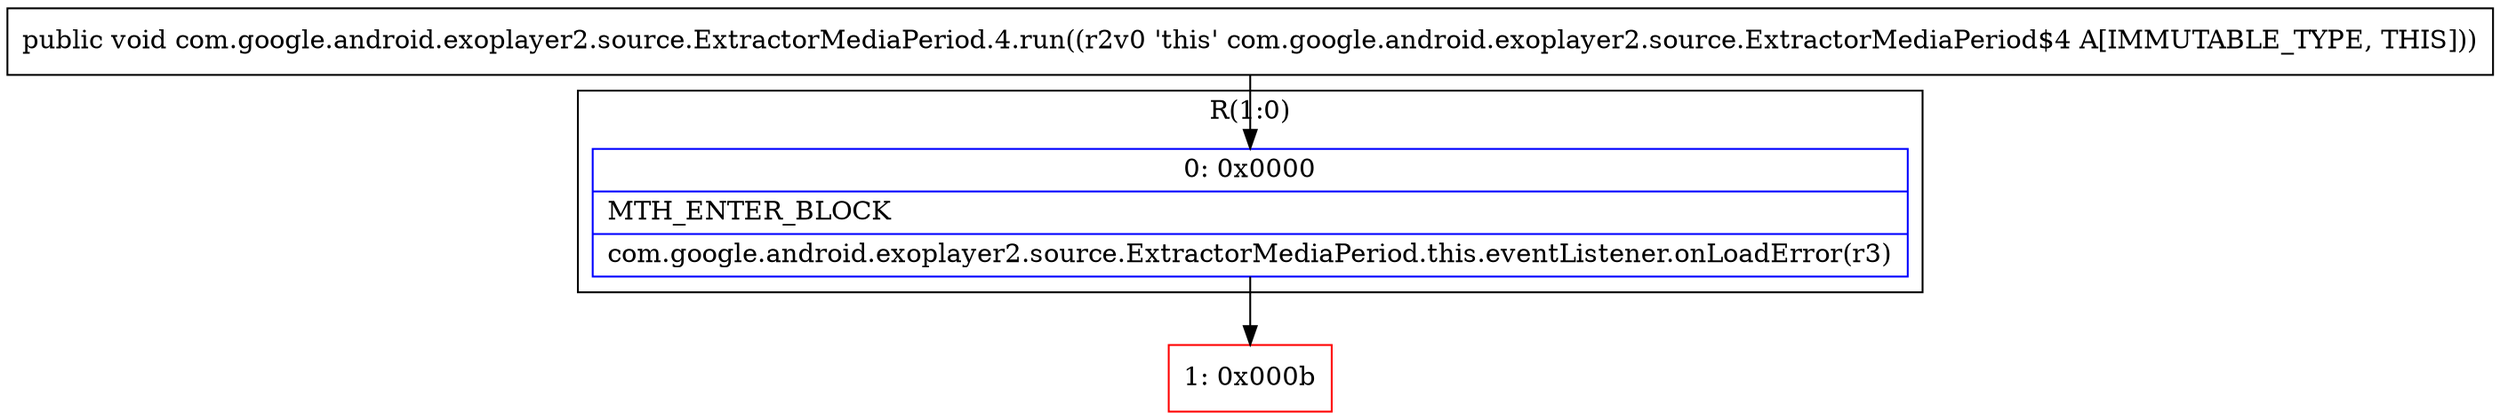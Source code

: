 digraph "CFG forcom.google.android.exoplayer2.source.ExtractorMediaPeriod.4.run()V" {
subgraph cluster_Region_254983039 {
label = "R(1:0)";
node [shape=record,color=blue];
Node_0 [shape=record,label="{0\:\ 0x0000|MTH_ENTER_BLOCK\l|com.google.android.exoplayer2.source.ExtractorMediaPeriod.this.eventListener.onLoadError(r3)\l}"];
}
Node_1 [shape=record,color=red,label="{1\:\ 0x000b}"];
MethodNode[shape=record,label="{public void com.google.android.exoplayer2.source.ExtractorMediaPeriod.4.run((r2v0 'this' com.google.android.exoplayer2.source.ExtractorMediaPeriod$4 A[IMMUTABLE_TYPE, THIS])) }"];
MethodNode -> Node_0;
Node_0 -> Node_1;
}

